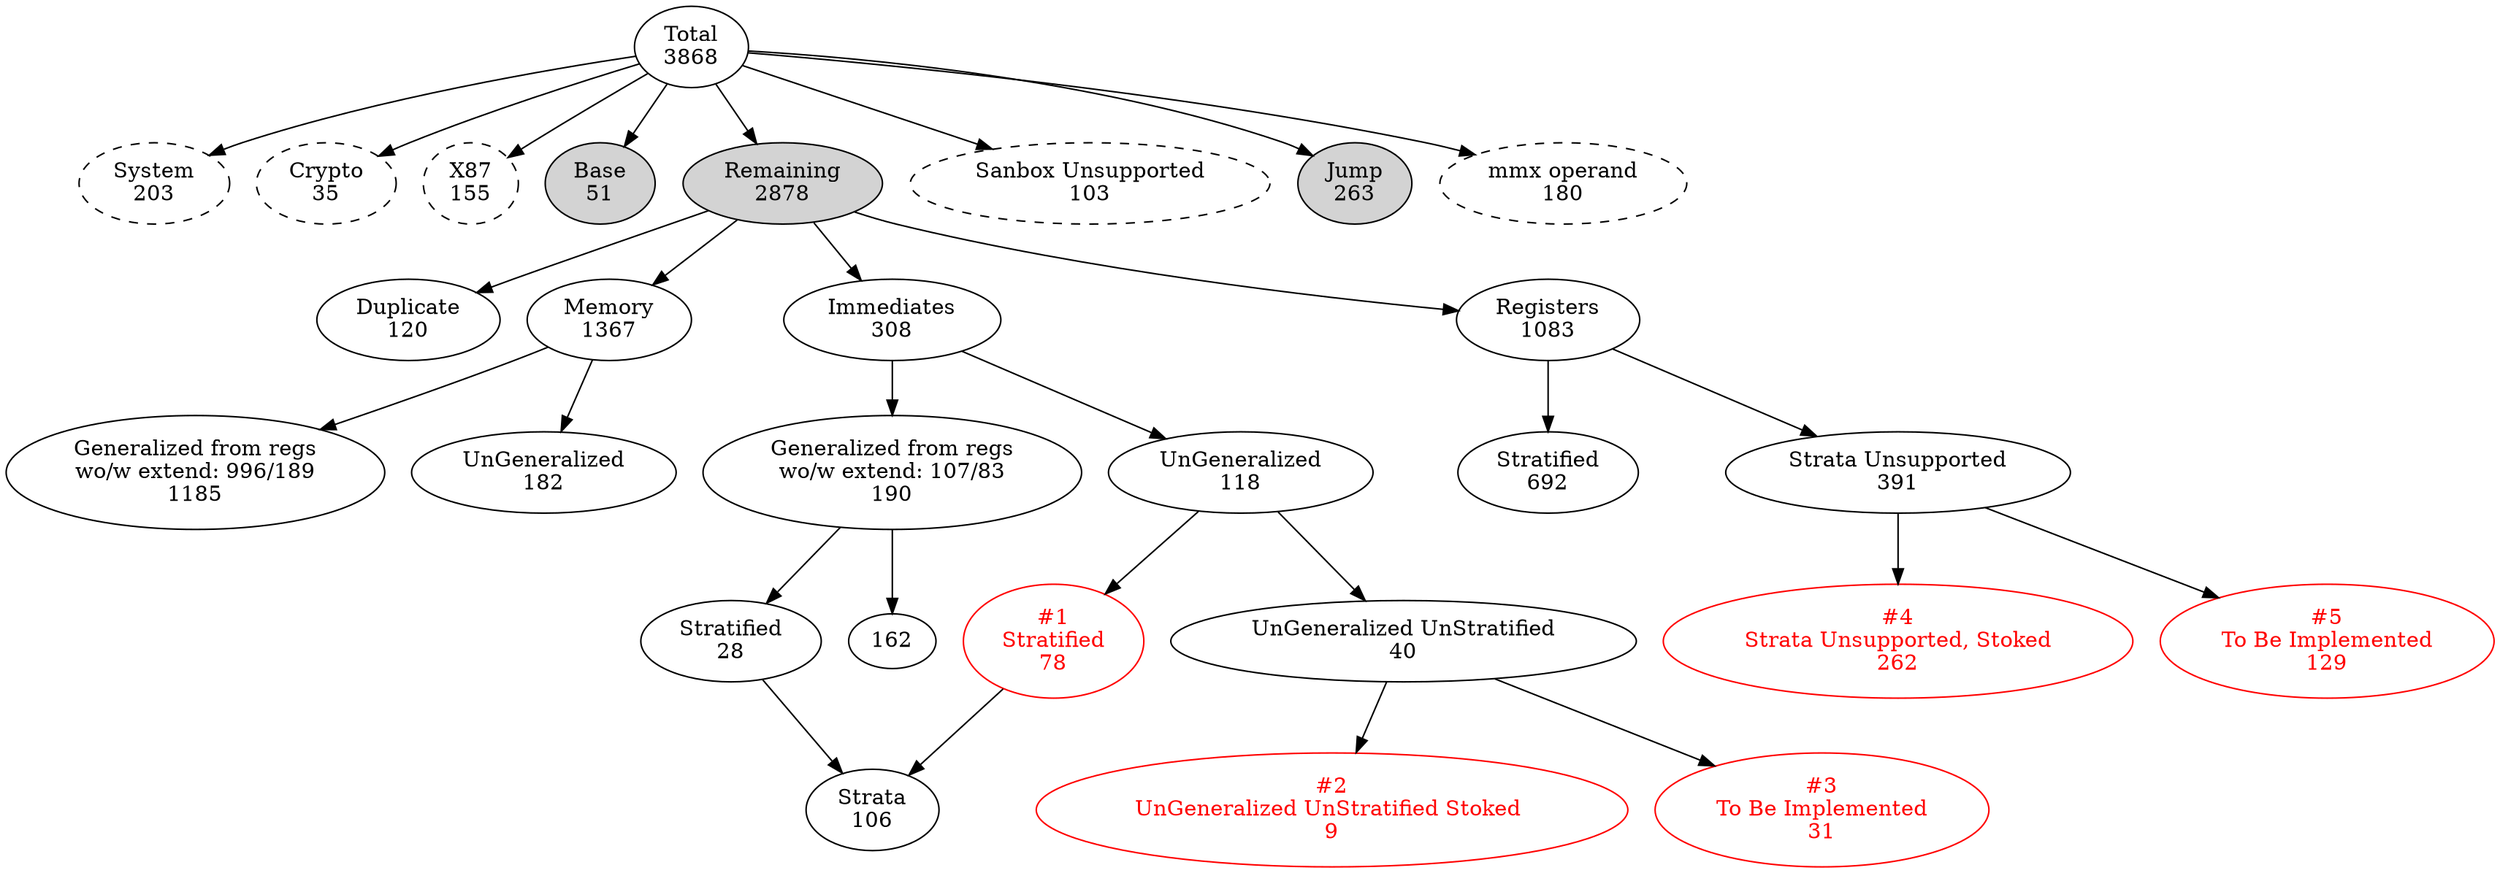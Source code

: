 // dot -Tps imm_stats.dot -o imm_stats.ps
digraph graphname {
    
      
  T [label="Total\n3868"]
    SYS         [style=dashed; label="System\n203"] 
    CRYPTO      [style=dashed; label="Crypto\n35"] 
    X87         [style=dashed; label="X87\n155"] 
    BASE        [style=filled; label="Base\n51"] 
    REM         [style=filled; label="Remaining\n2878"]
    US          [style=dashed; label="Sanbox Unsupported\n103"] 
    JMP         [style=filled; label="Jump\n263"] 
    MMX         [style=dashed; label="mmx operand\n180"] 
  
  T -> SYS  
  T -> CRYPTO  
  T -> X87  
  T -> US  
  T -> BASE  
  T -> REM
  T -> JMP  
  T -> MMX  

  {rank = same; T; }
  {rank = same; SYS; CRYPTO; X87; US; JMP; MMX;  }
  {rank = same; REM, BASE}

  /***************************************************/
  // Remaining

  DUP      [label="Duplicate\n120"] 
  MEM      [label="Memory\n1367"] 
  IMMS [label="Immediates\n308"]
  REGS [label="Registers\n1083"]

  REM -> DUP
  REM -> MEM
  REM -> IMMS
  REM -> REGS
  {rank = same; DUP; MEM; IMMS; REGS;}

  /***************************************************/
  // Registers
  REGS_STRATA [label="Stratified\n692"] 
  REGS_UNSTRATA [label="Strata Unsupported\n391"] 
  REGS_UNSTRATA_STOKED [fontcolor=red; color=red; label="#4\nStrata Unsupported, Stoked\n262"] 
  REGS_TBI [fontcolor=red; color=red; label="#5\nTo Be Implemented\n129"]

  REGS -> REGS_STRATA
  REGS -> REGS_UNSTRATA
  REGS_UNSTRATA -> REGS_UNSTRATA_STOKED
  REGS_UNSTRATA -> REGS_TBI

  {rank = same; REGS_STRATA; REGS_UNSTRATA; }
  {rank = same; REGS_UNSTRATA_STOKED; REGS_TBI; }

  /***************************************************/
  // Memory
  MEM_G [label="Generalized from regs\nwo/w extend: 996/189\n1185"]
  MEM_UG [label="UnGeneralized\n182"]

  MEM -> MEM_G
  MEM -> MEM_UG

  {rank = same; MEM_UG; MEM_G; }

  /***************************************************/
  // Immediates
  G [label="Generalized from regs\nwo/w extend: 107/83\n190"] 
  S1 [label="Stratified\n28"] 
  S [label="Strata\n106"] 
  UG [label="UnGeneralized\n118"] 
  UGUS [label="UnGeneralized UnStratified\n40"]
  S2 [fontcolor=red; color=red; label="#1\nStratified\n78"] 
  UGUSS [fontcolor=red; color=red; label="#2\nUnGeneralized UnStratified Stoked \n9"]
  TBI [fontcolor=red; color=red; label="#3\nTo Be Implemented\n31"]

  IMMS -> G
  IMMS -> UG

  G -> S1 -> S
  G -> 162
  UG -> S2 -> S
  UG -> UGUS -> UGUSS
  UGUS -> TBI

  {rank = same; IMMS; }
  {rank = same; G; UG; }
  {rank = same; S1; S2; UGUS }
  {rank = same; S; TBI  }





 }
